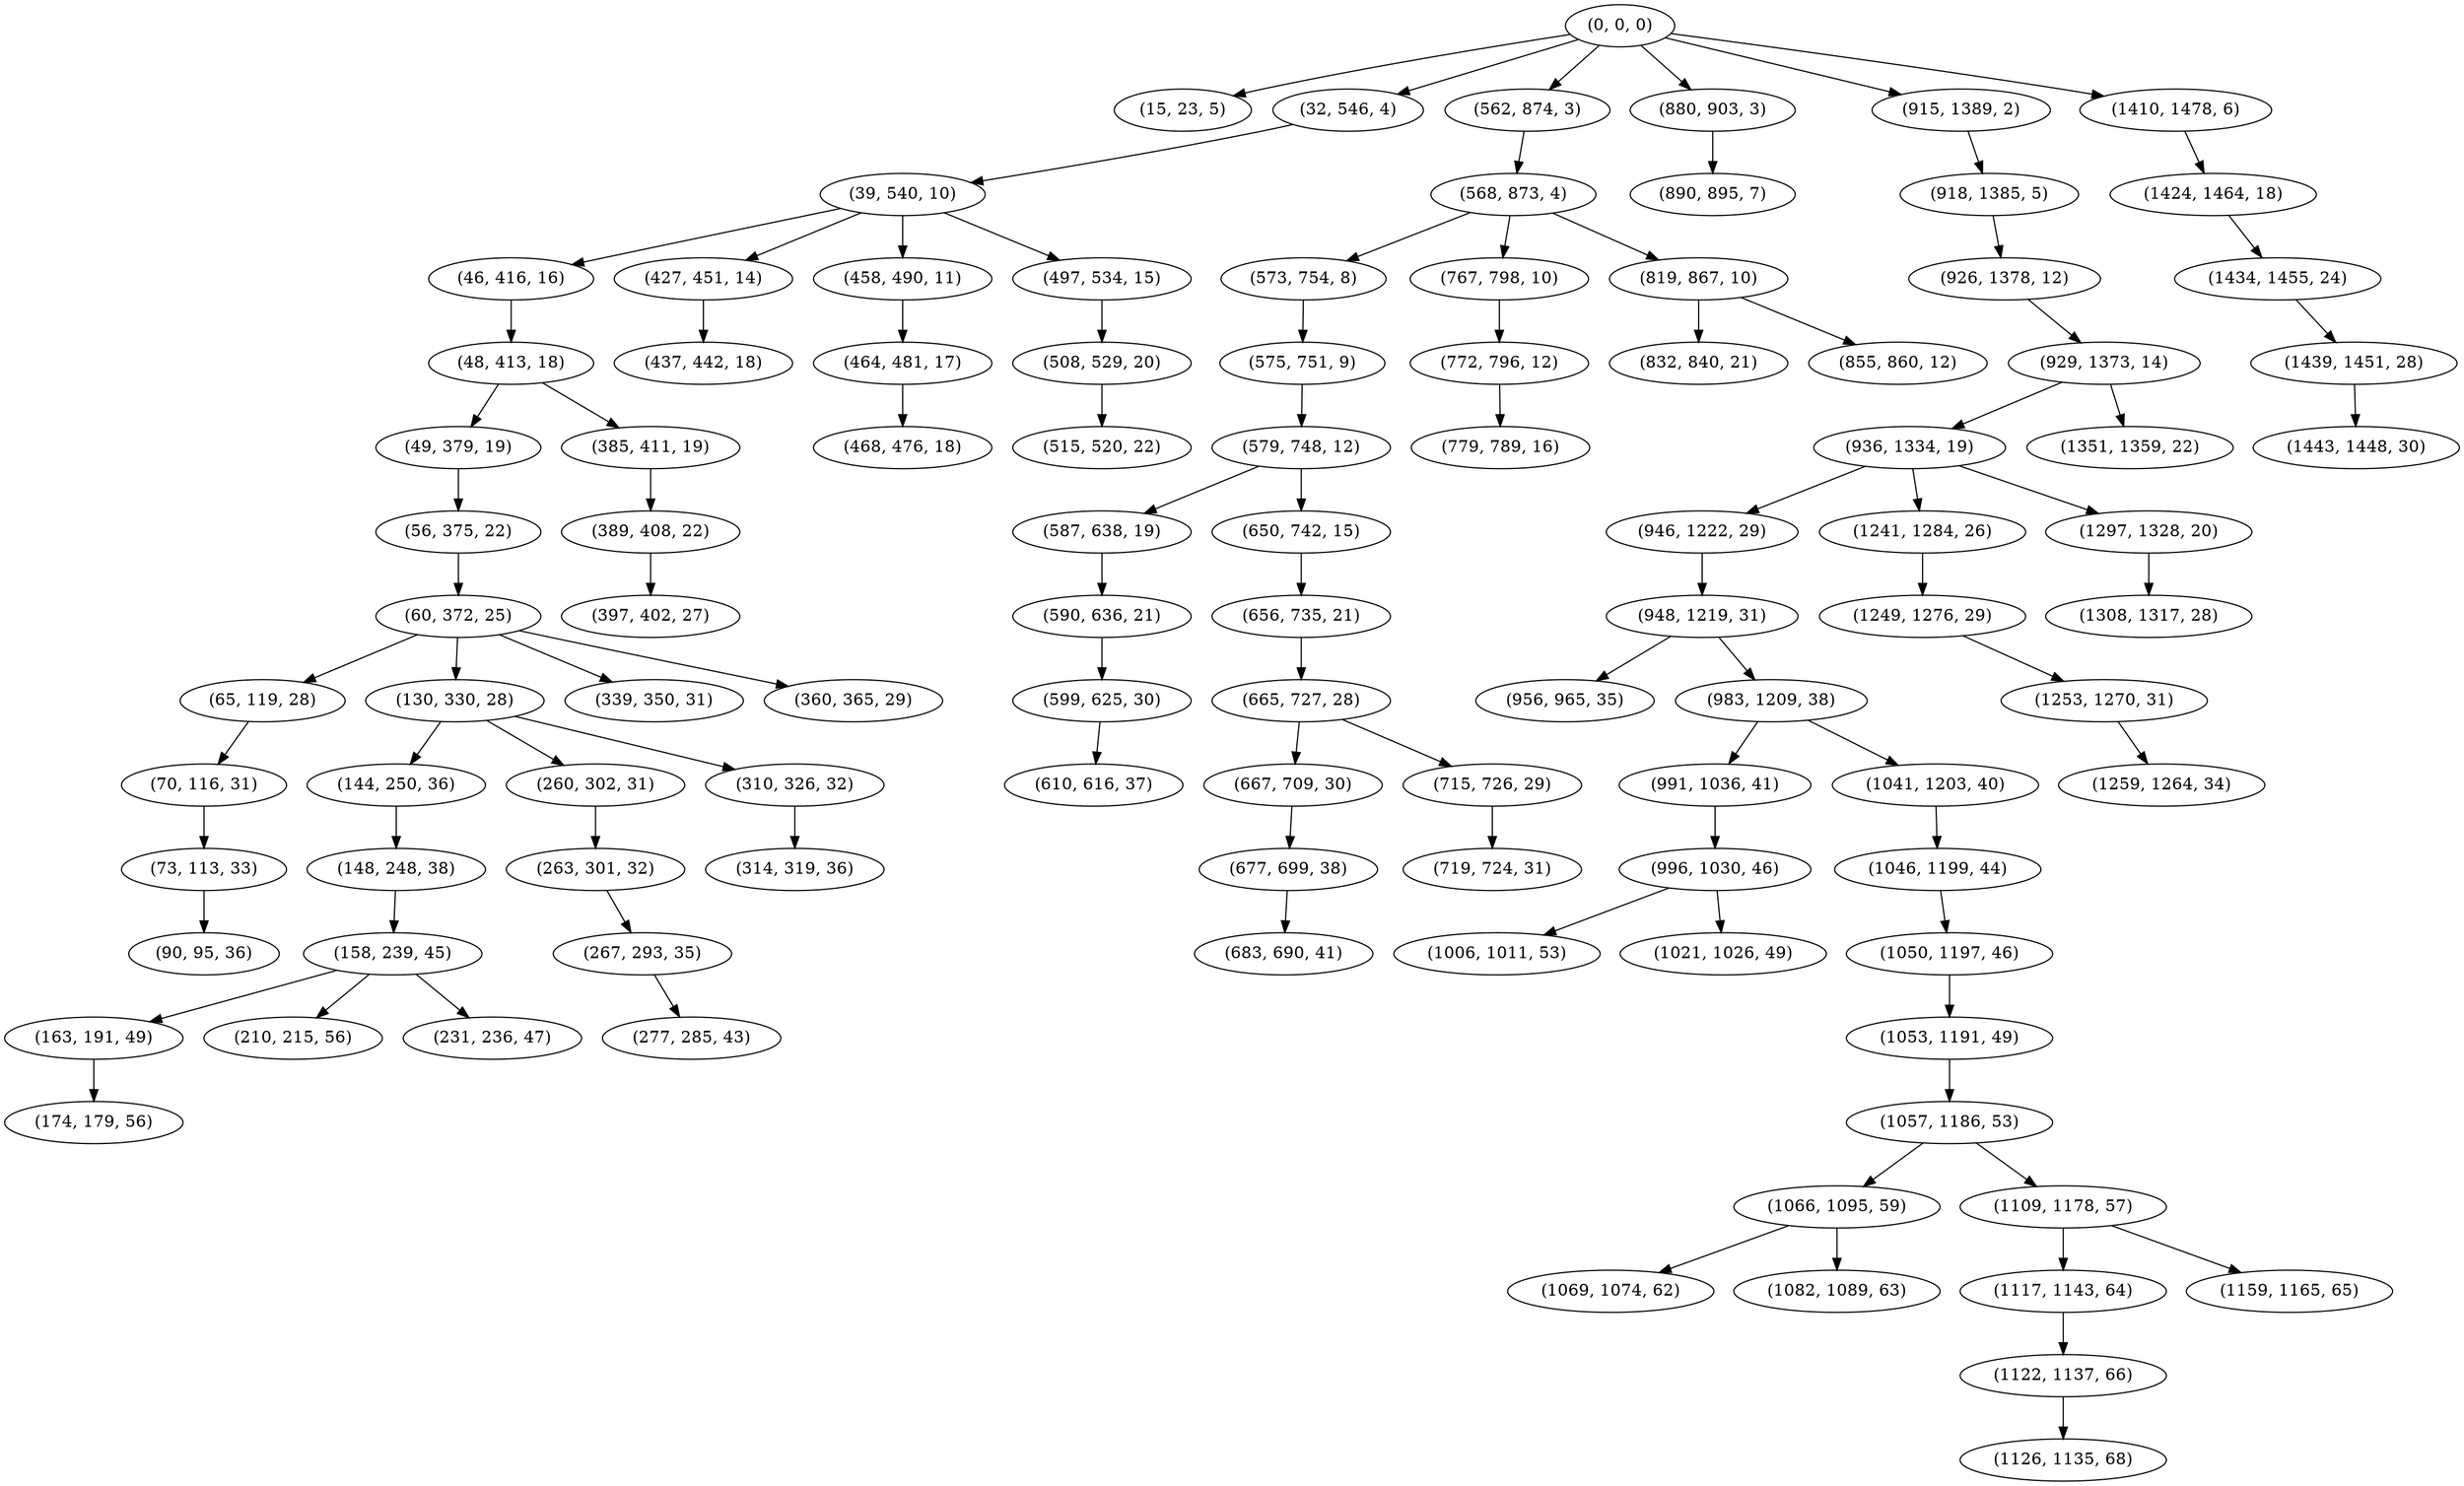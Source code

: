 digraph tree {
    "(0, 0, 0)";
    "(15, 23, 5)";
    "(32, 546, 4)";
    "(39, 540, 10)";
    "(46, 416, 16)";
    "(48, 413, 18)";
    "(49, 379, 19)";
    "(56, 375, 22)";
    "(60, 372, 25)";
    "(65, 119, 28)";
    "(70, 116, 31)";
    "(73, 113, 33)";
    "(90, 95, 36)";
    "(130, 330, 28)";
    "(144, 250, 36)";
    "(148, 248, 38)";
    "(158, 239, 45)";
    "(163, 191, 49)";
    "(174, 179, 56)";
    "(210, 215, 56)";
    "(231, 236, 47)";
    "(260, 302, 31)";
    "(263, 301, 32)";
    "(267, 293, 35)";
    "(277, 285, 43)";
    "(310, 326, 32)";
    "(314, 319, 36)";
    "(339, 350, 31)";
    "(360, 365, 29)";
    "(385, 411, 19)";
    "(389, 408, 22)";
    "(397, 402, 27)";
    "(427, 451, 14)";
    "(437, 442, 18)";
    "(458, 490, 11)";
    "(464, 481, 17)";
    "(468, 476, 18)";
    "(497, 534, 15)";
    "(508, 529, 20)";
    "(515, 520, 22)";
    "(562, 874, 3)";
    "(568, 873, 4)";
    "(573, 754, 8)";
    "(575, 751, 9)";
    "(579, 748, 12)";
    "(587, 638, 19)";
    "(590, 636, 21)";
    "(599, 625, 30)";
    "(610, 616, 37)";
    "(650, 742, 15)";
    "(656, 735, 21)";
    "(665, 727, 28)";
    "(667, 709, 30)";
    "(677, 699, 38)";
    "(683, 690, 41)";
    "(715, 726, 29)";
    "(719, 724, 31)";
    "(767, 798, 10)";
    "(772, 796, 12)";
    "(779, 789, 16)";
    "(819, 867, 10)";
    "(832, 840, 21)";
    "(855, 860, 12)";
    "(880, 903, 3)";
    "(890, 895, 7)";
    "(915, 1389, 2)";
    "(918, 1385, 5)";
    "(926, 1378, 12)";
    "(929, 1373, 14)";
    "(936, 1334, 19)";
    "(946, 1222, 29)";
    "(948, 1219, 31)";
    "(956, 965, 35)";
    "(983, 1209, 38)";
    "(991, 1036, 41)";
    "(996, 1030, 46)";
    "(1006, 1011, 53)";
    "(1021, 1026, 49)";
    "(1041, 1203, 40)";
    "(1046, 1199, 44)";
    "(1050, 1197, 46)";
    "(1053, 1191, 49)";
    "(1057, 1186, 53)";
    "(1066, 1095, 59)";
    "(1069, 1074, 62)";
    "(1082, 1089, 63)";
    "(1109, 1178, 57)";
    "(1117, 1143, 64)";
    "(1122, 1137, 66)";
    "(1126, 1135, 68)";
    "(1159, 1165, 65)";
    "(1241, 1284, 26)";
    "(1249, 1276, 29)";
    "(1253, 1270, 31)";
    "(1259, 1264, 34)";
    "(1297, 1328, 20)";
    "(1308, 1317, 28)";
    "(1351, 1359, 22)";
    "(1410, 1478, 6)";
    "(1424, 1464, 18)";
    "(1434, 1455, 24)";
    "(1439, 1451, 28)";
    "(1443, 1448, 30)";
    "(0, 0, 0)" -> "(15, 23, 5)";
    "(0, 0, 0)" -> "(32, 546, 4)";
    "(0, 0, 0)" -> "(562, 874, 3)";
    "(0, 0, 0)" -> "(880, 903, 3)";
    "(0, 0, 0)" -> "(915, 1389, 2)";
    "(0, 0, 0)" -> "(1410, 1478, 6)";
    "(32, 546, 4)" -> "(39, 540, 10)";
    "(39, 540, 10)" -> "(46, 416, 16)";
    "(39, 540, 10)" -> "(427, 451, 14)";
    "(39, 540, 10)" -> "(458, 490, 11)";
    "(39, 540, 10)" -> "(497, 534, 15)";
    "(46, 416, 16)" -> "(48, 413, 18)";
    "(48, 413, 18)" -> "(49, 379, 19)";
    "(48, 413, 18)" -> "(385, 411, 19)";
    "(49, 379, 19)" -> "(56, 375, 22)";
    "(56, 375, 22)" -> "(60, 372, 25)";
    "(60, 372, 25)" -> "(65, 119, 28)";
    "(60, 372, 25)" -> "(130, 330, 28)";
    "(60, 372, 25)" -> "(339, 350, 31)";
    "(60, 372, 25)" -> "(360, 365, 29)";
    "(65, 119, 28)" -> "(70, 116, 31)";
    "(70, 116, 31)" -> "(73, 113, 33)";
    "(73, 113, 33)" -> "(90, 95, 36)";
    "(130, 330, 28)" -> "(144, 250, 36)";
    "(130, 330, 28)" -> "(260, 302, 31)";
    "(130, 330, 28)" -> "(310, 326, 32)";
    "(144, 250, 36)" -> "(148, 248, 38)";
    "(148, 248, 38)" -> "(158, 239, 45)";
    "(158, 239, 45)" -> "(163, 191, 49)";
    "(158, 239, 45)" -> "(210, 215, 56)";
    "(158, 239, 45)" -> "(231, 236, 47)";
    "(163, 191, 49)" -> "(174, 179, 56)";
    "(260, 302, 31)" -> "(263, 301, 32)";
    "(263, 301, 32)" -> "(267, 293, 35)";
    "(267, 293, 35)" -> "(277, 285, 43)";
    "(310, 326, 32)" -> "(314, 319, 36)";
    "(385, 411, 19)" -> "(389, 408, 22)";
    "(389, 408, 22)" -> "(397, 402, 27)";
    "(427, 451, 14)" -> "(437, 442, 18)";
    "(458, 490, 11)" -> "(464, 481, 17)";
    "(464, 481, 17)" -> "(468, 476, 18)";
    "(497, 534, 15)" -> "(508, 529, 20)";
    "(508, 529, 20)" -> "(515, 520, 22)";
    "(562, 874, 3)" -> "(568, 873, 4)";
    "(568, 873, 4)" -> "(573, 754, 8)";
    "(568, 873, 4)" -> "(767, 798, 10)";
    "(568, 873, 4)" -> "(819, 867, 10)";
    "(573, 754, 8)" -> "(575, 751, 9)";
    "(575, 751, 9)" -> "(579, 748, 12)";
    "(579, 748, 12)" -> "(587, 638, 19)";
    "(579, 748, 12)" -> "(650, 742, 15)";
    "(587, 638, 19)" -> "(590, 636, 21)";
    "(590, 636, 21)" -> "(599, 625, 30)";
    "(599, 625, 30)" -> "(610, 616, 37)";
    "(650, 742, 15)" -> "(656, 735, 21)";
    "(656, 735, 21)" -> "(665, 727, 28)";
    "(665, 727, 28)" -> "(667, 709, 30)";
    "(665, 727, 28)" -> "(715, 726, 29)";
    "(667, 709, 30)" -> "(677, 699, 38)";
    "(677, 699, 38)" -> "(683, 690, 41)";
    "(715, 726, 29)" -> "(719, 724, 31)";
    "(767, 798, 10)" -> "(772, 796, 12)";
    "(772, 796, 12)" -> "(779, 789, 16)";
    "(819, 867, 10)" -> "(832, 840, 21)";
    "(819, 867, 10)" -> "(855, 860, 12)";
    "(880, 903, 3)" -> "(890, 895, 7)";
    "(915, 1389, 2)" -> "(918, 1385, 5)";
    "(918, 1385, 5)" -> "(926, 1378, 12)";
    "(926, 1378, 12)" -> "(929, 1373, 14)";
    "(929, 1373, 14)" -> "(936, 1334, 19)";
    "(929, 1373, 14)" -> "(1351, 1359, 22)";
    "(936, 1334, 19)" -> "(946, 1222, 29)";
    "(936, 1334, 19)" -> "(1241, 1284, 26)";
    "(936, 1334, 19)" -> "(1297, 1328, 20)";
    "(946, 1222, 29)" -> "(948, 1219, 31)";
    "(948, 1219, 31)" -> "(956, 965, 35)";
    "(948, 1219, 31)" -> "(983, 1209, 38)";
    "(983, 1209, 38)" -> "(991, 1036, 41)";
    "(983, 1209, 38)" -> "(1041, 1203, 40)";
    "(991, 1036, 41)" -> "(996, 1030, 46)";
    "(996, 1030, 46)" -> "(1006, 1011, 53)";
    "(996, 1030, 46)" -> "(1021, 1026, 49)";
    "(1041, 1203, 40)" -> "(1046, 1199, 44)";
    "(1046, 1199, 44)" -> "(1050, 1197, 46)";
    "(1050, 1197, 46)" -> "(1053, 1191, 49)";
    "(1053, 1191, 49)" -> "(1057, 1186, 53)";
    "(1057, 1186, 53)" -> "(1066, 1095, 59)";
    "(1057, 1186, 53)" -> "(1109, 1178, 57)";
    "(1066, 1095, 59)" -> "(1069, 1074, 62)";
    "(1066, 1095, 59)" -> "(1082, 1089, 63)";
    "(1109, 1178, 57)" -> "(1117, 1143, 64)";
    "(1109, 1178, 57)" -> "(1159, 1165, 65)";
    "(1117, 1143, 64)" -> "(1122, 1137, 66)";
    "(1122, 1137, 66)" -> "(1126, 1135, 68)";
    "(1241, 1284, 26)" -> "(1249, 1276, 29)";
    "(1249, 1276, 29)" -> "(1253, 1270, 31)";
    "(1253, 1270, 31)" -> "(1259, 1264, 34)";
    "(1297, 1328, 20)" -> "(1308, 1317, 28)";
    "(1410, 1478, 6)" -> "(1424, 1464, 18)";
    "(1424, 1464, 18)" -> "(1434, 1455, 24)";
    "(1434, 1455, 24)" -> "(1439, 1451, 28)";
    "(1439, 1451, 28)" -> "(1443, 1448, 30)";
}
